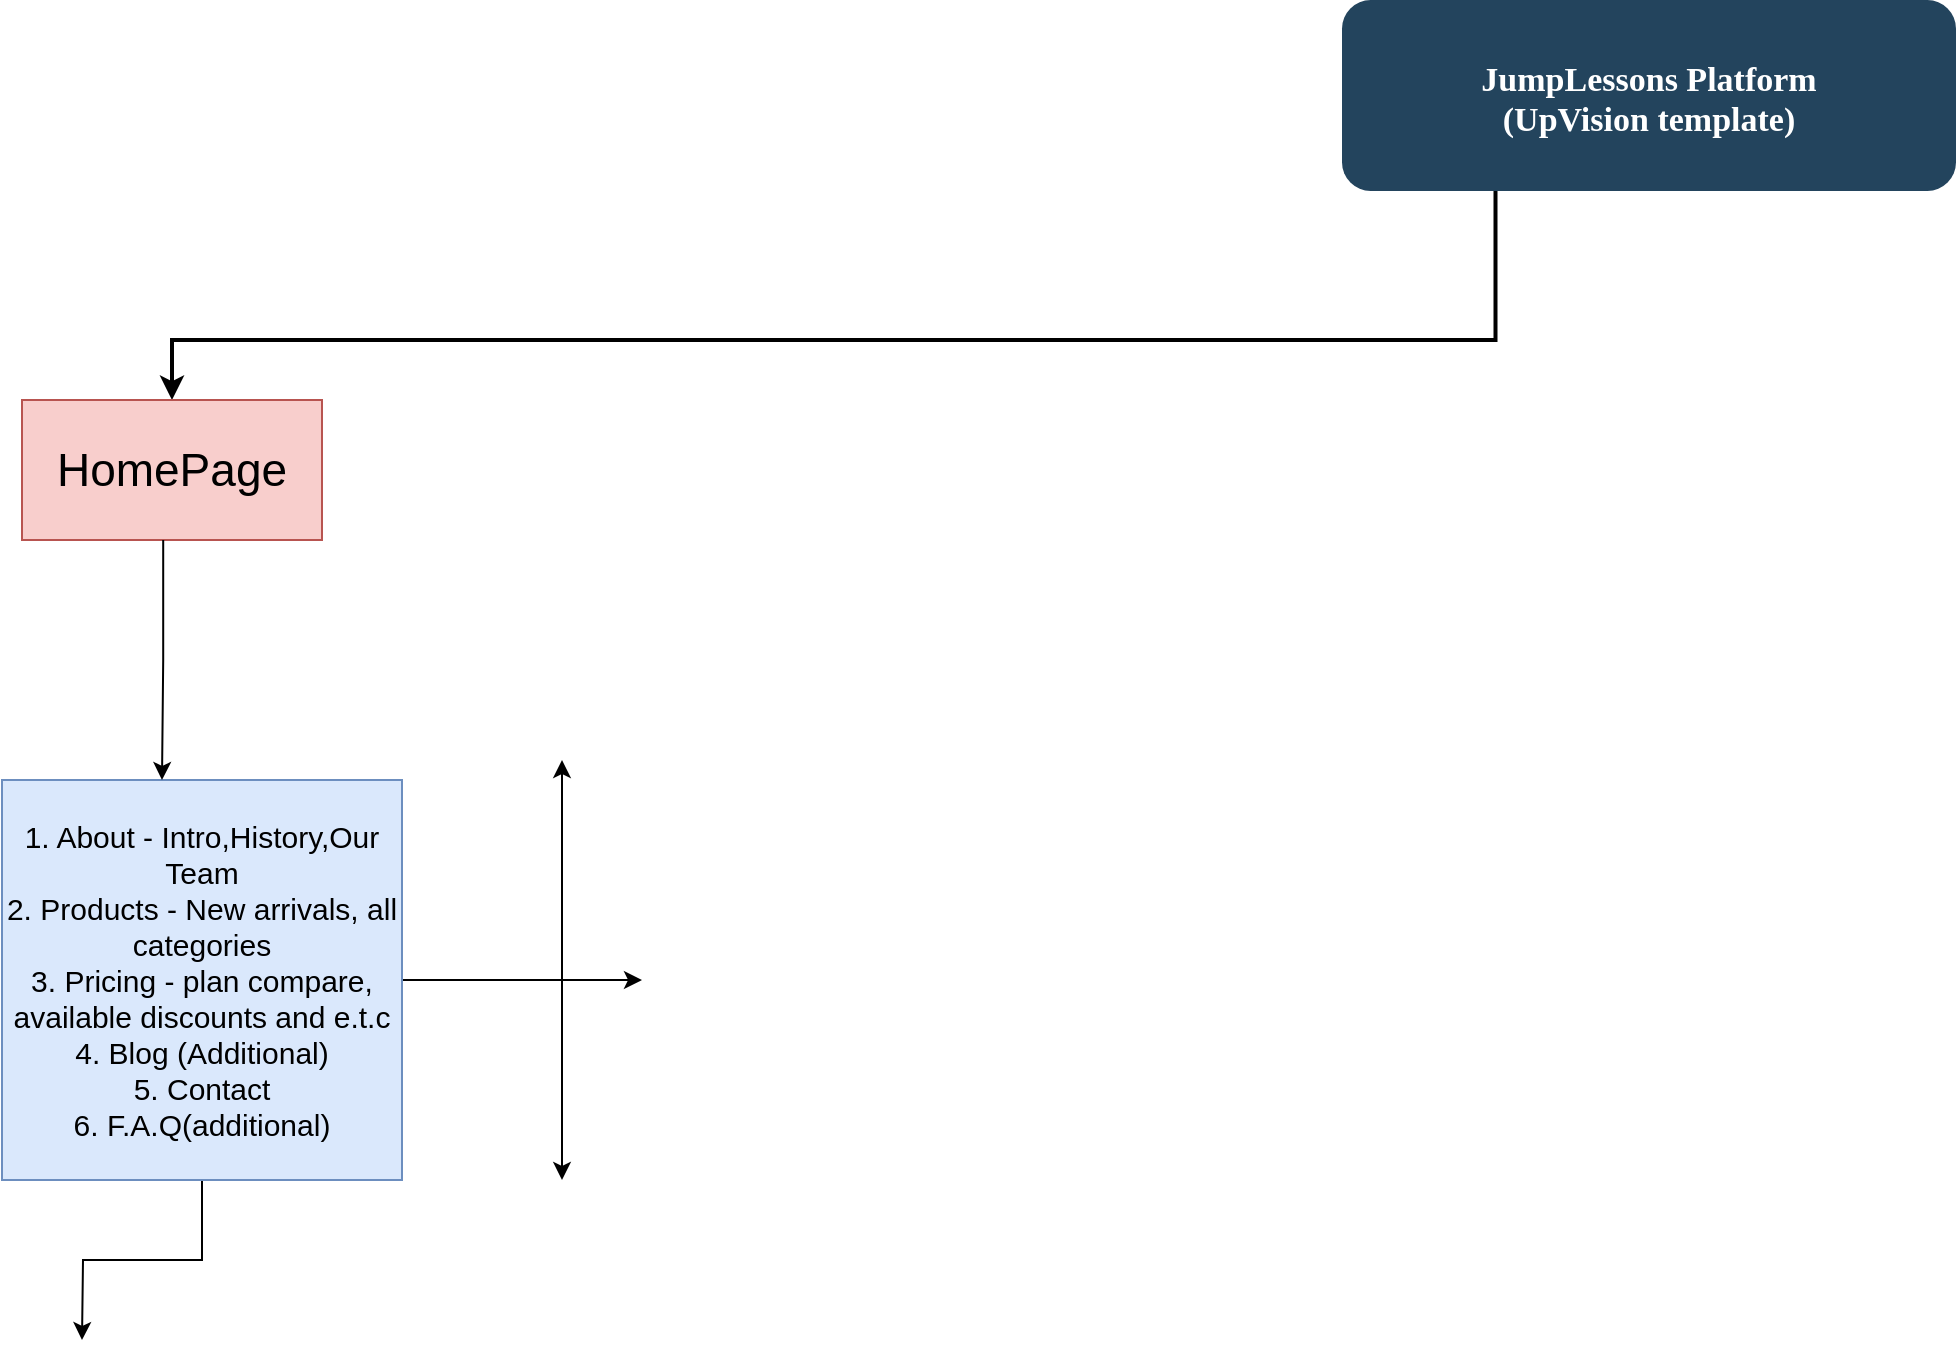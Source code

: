 <mxfile version="21.8.0" type="github">
  <diagram name="Page-1" id="2c0d36ab-eaac-3732-788b-9136903baeff">
    <mxGraphModel dx="2390" dy="1290" grid="1" gridSize="10" guides="1" tooltips="1" connect="1" arrows="1" fold="1" page="1" pageScale="1.5" pageWidth="1169" pageHeight="827" background="none" math="0" shadow="0">
      <root>
        <mxCell id="0" />
        <mxCell id="1" parent="0" />
        <mxCell id="2" value="JumpLessons Platform&#xa;(UpVision template)" style="rounded=1;fillColor=#23445D;gradientColor=none;strokeColor=none;fontColor=#FFFFFF;fontStyle=1;fontFamily=Tahoma;fontSize=17;" parent="1" vertex="1">
          <mxGeometry x="670" y="10" width="307" height="95.5" as="geometry" />
        </mxCell>
        <mxCell id="59" value="" style="edgeStyle=elbowEdgeStyle;elbow=vertical;strokeWidth=2;rounded=0;exitX=0.25;exitY=1;exitDx=0;exitDy=0;" parent="1" source="2" target="3_k1WsqG0F2tcwBnJU7O-126" edge="1">
          <mxGeometry x="347" y="225.5" width="100" height="100" as="geometry">
            <mxPoint x="813" y="275.5" as="sourcePoint" />
            <mxPoint x="480" y="350" as="targetPoint" />
            <Array as="points">
              <mxPoint x="400" y="180" />
            </Array>
          </mxGeometry>
        </mxCell>
        <mxCell id="3_k1WsqG0F2tcwBnJU7O-126" value="&lt;font style=&quot;font-size: 23px;&quot;&gt;HomePage&lt;/font&gt;" style="rounded=0;whiteSpace=wrap;html=1;fillColor=#f8cecc;strokeColor=#b85450;" vertex="1" parent="1">
          <mxGeometry x="10" y="210" width="150" height="70" as="geometry" />
        </mxCell>
        <mxCell id="3_k1WsqG0F2tcwBnJU7O-132" style="edgeStyle=orthogonalEdgeStyle;rounded=0;orthogonalLoop=1;jettySize=auto;html=1;" edge="1" parent="1" source="3_k1WsqG0F2tcwBnJU7O-130">
          <mxGeometry relative="1" as="geometry">
            <mxPoint x="40" y="680" as="targetPoint" />
          </mxGeometry>
        </mxCell>
        <mxCell id="3_k1WsqG0F2tcwBnJU7O-133" style="edgeStyle=orthogonalEdgeStyle;rounded=0;orthogonalLoop=1;jettySize=auto;html=1;" edge="1" parent="1" source="3_k1WsqG0F2tcwBnJU7O-130">
          <mxGeometry relative="1" as="geometry">
            <mxPoint x="280" y="390" as="targetPoint" />
            <Array as="points">
              <mxPoint x="280" y="500" />
            </Array>
          </mxGeometry>
        </mxCell>
        <mxCell id="3_k1WsqG0F2tcwBnJU7O-135" style="edgeStyle=orthogonalEdgeStyle;rounded=0;orthogonalLoop=1;jettySize=auto;html=1;" edge="1" parent="1" source="3_k1WsqG0F2tcwBnJU7O-130">
          <mxGeometry relative="1" as="geometry">
            <mxPoint x="320" y="500" as="targetPoint" />
          </mxGeometry>
        </mxCell>
        <mxCell id="3_k1WsqG0F2tcwBnJU7O-136" style="edgeStyle=orthogonalEdgeStyle;rounded=0;orthogonalLoop=1;jettySize=auto;html=1;" edge="1" parent="1" source="3_k1WsqG0F2tcwBnJU7O-130">
          <mxGeometry relative="1" as="geometry">
            <mxPoint x="280" y="600" as="targetPoint" />
            <Array as="points">
              <mxPoint x="280" y="500" />
            </Array>
          </mxGeometry>
        </mxCell>
        <mxCell id="3_k1WsqG0F2tcwBnJU7O-130" value="&lt;font style=&quot;font-size: 15px;&quot;&gt;1. About - Intro,History,Our Team&lt;br&gt;2. Products - New arrivals, all categories&lt;br&gt;3. Pricing - plan compare, available discounts and e.t.c&lt;br&gt;4. Blog (Additional)&lt;br&gt;5. Contact&lt;br&gt;6. F.A.Q(additional)&lt;/font&gt;" style="whiteSpace=wrap;html=1;aspect=fixed;fillColor=#dae8fc;strokeColor=#6c8ebf;align=center;" vertex="1" parent="1">
          <mxGeometry y="400" width="200" height="200" as="geometry" />
        </mxCell>
        <mxCell id="3_k1WsqG0F2tcwBnJU7O-131" style="edgeStyle=orthogonalEdgeStyle;rounded=0;orthogonalLoop=1;jettySize=auto;html=1;" edge="1" parent="1" target="3_k1WsqG0F2tcwBnJU7O-130">
          <mxGeometry relative="1" as="geometry">
            <mxPoint x="80.6" y="280" as="sourcePoint" />
            <mxPoint x="80.0" y="397" as="targetPoint" />
            <Array as="points">
              <mxPoint x="81" y="340" />
              <mxPoint x="80" y="340" />
            </Array>
          </mxGeometry>
        </mxCell>
      </root>
    </mxGraphModel>
  </diagram>
</mxfile>
